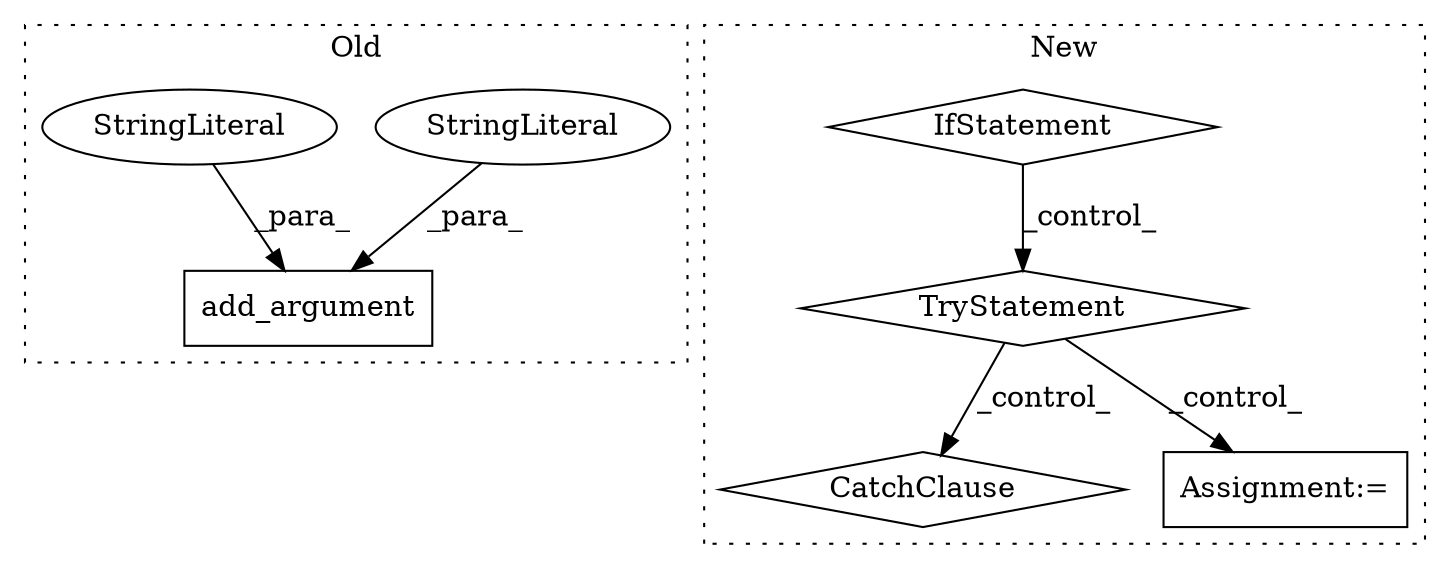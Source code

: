 digraph G {
subgraph cluster0 {
1 [label="add_argument" a="32" s="3337,3419" l="13,1" shape="box"];
4 [label="StringLiteral" a="45" s="3413" l="6" shape="ellipse"];
5 [label="StringLiteral" a="45" s="3350" l="4" shape="ellipse"];
label = "Old";
style="dotted";
}
subgraph cluster1 {
2 [label="TryStatement" a="54" s="4224" l="4" shape="diamond"];
3 [label="CatchClause" a="12" s="4285,4324" l="13,2" shape="diamond"];
6 [label="Assignment:=" a="7" s="4248" l="1" shape="box"];
7 [label="IfStatement" a="25" s="4200,4214" l="4,2" shape="diamond"];
label = "New";
style="dotted";
}
2 -> 6 [label="_control_"];
2 -> 3 [label="_control_"];
4 -> 1 [label="_para_"];
5 -> 1 [label="_para_"];
7 -> 2 [label="_control_"];
}
